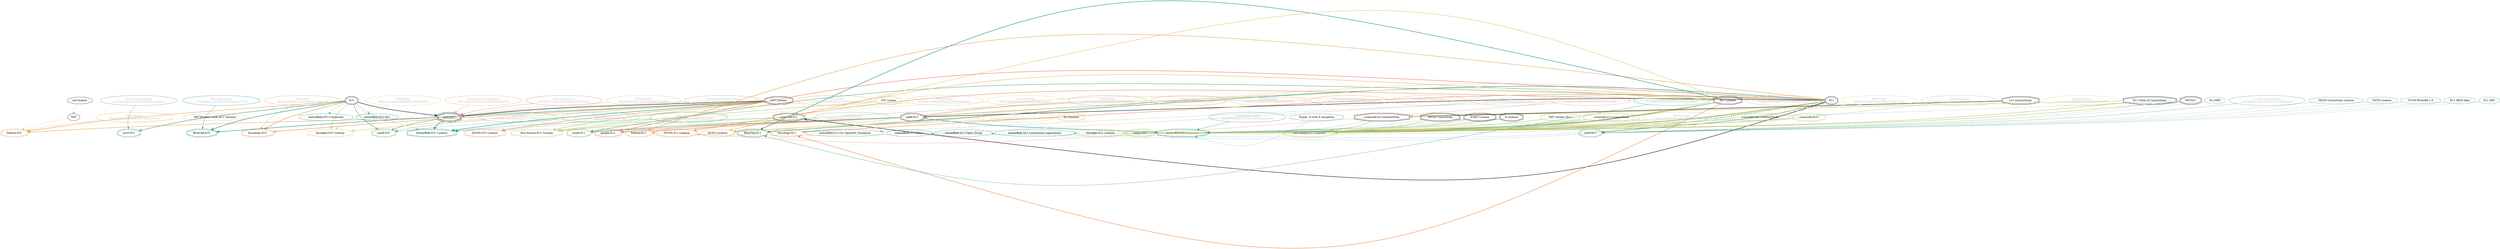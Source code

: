 strict digraph {
    node [shape=box];
    graph [splines=curved];
    2253 [label="SPDXLicense\n8a4d5c952691324f604fa85f5c180fb6"
         ,fontcolor=gray
         ,color="#b8bf62"
         ,fillcolor="beige;1"
         ,shape=ellipse];
    2254 [label="spdx:ICU"
         ,shape=tripleoctagon];
    2255 [label=ICU
         ,shape=doubleoctagon];
    2256 [label="ICU License"
         ,shape=doubleoctagon];
    2816 [label=MIT,shape=octagon];
    4339 [label="SPDXLicense\n7e596ca0c0998f4e3670df2b9ade263b"
         ,fontcolor=gray
         ,color="#b8bf62"
         ,fillcolor="beige;1"
         ,shape=ellipse];
    4340 [label="spdx:X11"
         ,shape=doubleoctagon];
    4341 [label=X11
         ,shape=doubleoctagon];
    4342 [label="X11 License"
         ,shape=doubleoctagon];
    5607 [label="GoogleLicense\n4f826ac6aec1ac70f0d2e6b3d222d91d"
         ,fontcolor=gray
         ,color="#e06f45"
         ,fillcolor="beige;1"
         ,shape=ellipse];
    5608 [label="google:X11"
         ,color="#e06f45"
         ,shape=doubleoctagon];
    6784 [label="FedoraEntry\n36ed6a6ed3700c66e202f78e3617007e"
         ,fontcolor=gray
         ,color="#e09d4b"
         ,fillcolor="beige;1"
         ,shape=ellipse];
    6785 [label="Fedora:ICU"
         ,color="#e09d4b"
         ,shape=doubleoctagon];
    6786 [label="MIT:Modern style (ICU Variant)"
         ,color="#e09d4b"
         ,shape=octagon];
    8497 [label="FedoraEntry\n2dd6d938eaa886cd99f5c816852ebfb0"
         ,fontcolor=gray
         ,color="#e09d4b"
         ,fillcolor="beige;1"
         ,shape=ellipse];
    8498 [label="Fedora:X11"
         ,color="#e09d4b"
         ,shape=doubleoctagon];
    8846 [label="BlueOakCouncil\n17764a94cac1e704f59e2694aa727704"
         ,fontcolor=gray
         ,color="#00876c"
         ,fillcolor="beige;1"
         ,shape=ellipse];
    8847 [label="BlueOak:ICU"
         ,color="#00876c"
         ,shape=doubleoctagon];
    9018 [label="BlueOakCouncil\n421599a1281fd9707b12efd5d4a0ba4f"
         ,fontcolor=gray
         ,color="#00876c"
         ,fillcolor="beige;1"
         ,shape=ellipse];
    9019 [label="BlueOak:X11"
         ,color="#00876c"
         ,shape=doubleoctagon];
    9597 [label="OSADLRule\n1ebe88d700c10edbdc514272db084667"
         ,fontcolor=gray
         ,color="#58a066"
         ,fillcolor="beige;1"
         ,shape=ellipse];
    9598 [label="osadl:ICU"
         ,color="#58a066"
         ,shape=doubleoctagon];
    9748 [label="OSADLRule\n56c9c778b0144378e7c921201bb99091"
         ,fontcolor=gray
         ,color="#58a066"
         ,fillcolor="beige;1"
         ,shape=ellipse];
    9749 [label="osadl:X11"
         ,color="#58a066"
         ,shape=doubleoctagon];
    9884 [label="OSADLMatrix\n82ad8ebda4c7f0d02972683d4c467c48"
         ,fontcolor=gray
         ,color="#58a066"
         ,fillcolor="beige;1"
         ,shape=ellipse];
    9990 [label="OSADLMatrix\n64aa9924fe0f6df39f295965cba55816"
         ,fontcolor=gray
         ,color="#58a066"
         ,fillcolor="beige;1"
         ,shape=ellipse];
    10611 [label="FSF\n7a74d2c134aedb6335c989fd4c0dc155"
          ,fontcolor=gray
          ,color="#deb256"
          ,fillcolor="beige;1"
          ,shape=ellipse];
    10612 [label="fsf:X11License"
          ,color="#deb256"
          ,shape=doubleoctagon];
    10613 [label=X11License
          ,color="#deb256"
          ,shape=doubleoctagon];
    25569 [label="ScancodeData\n1e1e1230738f8f86bd150c8221a7c669"
          ,fontcolor=gray
          ,color="#dac767"
          ,fillcolor="beige;1"
          ,shape=ellipse];
    25570 [label="scancode:x11-xconsortium"
          ,shape=doubleoctagon];
    25571 [label="x11-xconsortium"
          ,shape=doubleoctagon];
    25572 [label="X11-Style (X Consortium)"
          ,shape=doubleoctagon];
    25579 [label="ScancodeData\n999159c448e682e85496ecf4b296c822"
          ,fontcolor=gray
          ,color="#dac767"
          ,fillcolor="beige;1"
          ,shape=ellipse];
    25580 [label="scancode:x11"
          ,shape=doubleoctagon];
    26154 [label="Fossology\n69da0cad59a0f917f3ad1f8998596a34"
          ,fontcolor=gray
          ,color="#e18745"
          ,fillcolor="beige;1"
          ,shape=ellipse];
    26155 [label="fossology:X11"
          ,color="#e18745"
          ,shape=doubleoctagon];
    27445 [label="Fossology\na89426ef686c7ea15a6d88b71faba194"
          ,fontcolor=gray
          ,color="#e18745"
          ,fillcolor="beige;1"
          ,shape=ellipse];
    27446 [label="fossology:ICU"
          ,color="#e18745"
          ,shape=doubleoctagon];
    28327 [label="mit-license"
          ,shape=octagon];
    28757 [label="OrtLicenseCategorization\n623e2f9b099f90e8a18389b518b4f1c3"
          ,fontcolor=gray
          ,color="#e06f45"
          ,fillcolor="beige;1"
          ,shape=ellipse];
    35259 [label="OrtLicenseCategorization\n01c8940eb78b7ce2de0463577ea29a49"
          ,fontcolor=gray
          ,color="#e06f45"
          ,fillcolor="beige;1"
          ,shape=ellipse];
    35518 [label="OrtLicenseCategorization\n592c04d5c419fdc0aa198ebb25049355"
          ,fontcolor=gray
          ,color="#e09d4b"
          ,fillcolor="beige;1"
          ,shape=ellipse];
    36269 [label="OrtLicenseCategorization\n7faf9cb3e56f36caec7d021bab93a867"
          ,fontcolor=gray
          ,color="#e09d4b"
          ,fillcolor="beige;1"
          ,shape=ellipse];
    36978 [label="CavilLicenseChange\n307daac5e091c9d3f41084df84440a3a"
          ,fontcolor=gray
          ,color="#379469"
          ,fillcolor="beige;1"
          ,shape=ellipse];
    36979 [label="cavil:ICU"
          ,color="#379469"
          ,shape=doubleoctagon];
    38128 [label="CavilLicenseChange\n4363afaf6a16b871b5167616ed89ce85"
          ,fontcolor=gray
          ,color="#379469"
          ,fillcolor="beige;1"
          ,shape=ellipse];
    38129 [label="cavil:X11"
          ,color="#379469"
          ,shape=doubleoctagon];
    38130 [label="MIT/X Consortium License"
          ,color="#379469"
          ,shape=octagon];
    38131 [label="MIT/X License"
          ,color="#379469"
          ,shape=octagon];
    38132 [label="MIT/X11"
          ,shape=doubleoctagon];
    38133 [label="SUSE-XFree86-1.0"
          ,color="#379469"
          ,shape=octagon];
    38134 [label="X11 (BSD like)"
          ,color="#379469"
          ,shape=octagon];
    38135 [label="X11 MIT"
          ,color="#379469"
          ,shape=octagon];
    38136 [label="X11/MIT"
          ,color="#379469"
          ,shape=octagon];
    43795 [label="MetaeffektLicense\n982793a5a522922ee65e0b072aafc633"
          ,fontcolor=gray
          ,color="#00876c"
          ,fillcolor="beige;1"
          ,shape=ellipse];
    43796 [label="metaeffekt:ICU License"
          ,color="#00876c"
          ,shape=doubleoctagon];
    43798 [label="metaeffekt:ICU-Composite"
          ,color="#00876c"
          ,shape=octagon];
    43802 [label="metaeffekt:ICU-58+"
          ,color="#00876c"
          ,shape=octagon];
    49709 [label="metaeffekt:x11vnc OpenSSL Exception"
          ,color="#00876c"
          ,shape=octagon];
    49716 [label="metaeffekt:X11-Xilinx"
          ,color="#00876c"
          ,shape=octagon];
    49755 [label="metaeffekt:X11-Open Group"
          ,color="#00876c"
          ,shape=octagon];
    49759 [label="MetaeffektLicense\ne40189096b1c2c79be2b4f854adee693"
          ,fontcolor=gray
          ,color="#00876c"
          ,fillcolor="beige;1"
          ,shape=ellipse];
    49760 [label="metaeffekt:X11 License"
          ,color="#00876c"
          ,shape=doubleoctagon];
    49761 [label="X License"
          ,shape=doubleoctagon];
    49762 [label="MIT/X Consortium"
          ,shape=doubleoctagon];
    49763 [label="X/MIT License"
          ,shape=doubleoctagon];
    49764 [label="Expat~X with X exception"
          ,color="#00876c"
          ,shape=octagon];
    49769 [label="metaeffekt:X11-contributors-agreement"
          ,color="#00876c"
          ,shape=octagon];
    49993 [label="HermineLicense\n5232871cbcf6a333fca8a3e03b525d62"
          ,fontcolor=gray
          ,color="#dc574a"
          ,fillcolor="beige;1"
          ,shape=ellipse];
    50591 [label="FossLicense\n99eb04784863f636e18979f591204582"
          ,fontcolor=gray
          ,color="#b8bf62"
          ,fillcolor="beige;1"
          ,shape=ellipse];
    50592 [label="foss-license:ICU License"
          ,color="#b8bf62"
          ,shape=doubleoctagon];
    50593 [label="ICU Licens"
          ,color="#b8bf62"
          ,shape=doubleoctagon];
    50866 [label="FossLicense\n6ba4ad4382dd7ec57349737197fc4140"
          ,fontcolor=gray
          ,color="#b8bf62"
          ,fillcolor="beige;1"
          ,shape=ellipse];
    50867 [label="foss-license:X11 License"
          ,color="#b8bf62"
          ,shape=doubleoctagon];
    50868 [label="scancode://x11-xconsortium"
          ,color="#b8bf62"
          ,shape=doubleoctagon];
    50869 [label="scancode://x11"
          ,color="#b8bf62"
          ,shape=doubleoctagon];
    50870 [label="MIT variant (X11)"
          ,color="#b8bf62"
          ,shape=doubleoctagon];
    50871 [label="scancode:x11-xconsortium"
          ,color="#b8bf62"
          ,shape=doubleoctagon];
    50986 [label="FOSSLight\n4062ceca108a5abbbfe8c84f54445839"
          ,fontcolor=gray
          ,color="#dac767"
          ,fillcolor="beige;1"
          ,shape=ellipse];
    50987 [label="fosslight:ICU License"
          ,color="#dac767"
          ,shape=doubleoctagon];
    51081 [label="FOSSLight\nedb637e23faf2b0bdfd8a2cb4bb173ec"
          ,fontcolor=gray
          ,color="#dac767"
          ,fillcolor="beige;1"
          ,shape=ellipse];
    51082 [label="fosslight:X11 License"
          ,color="#dac767"
          ,shape=doubleoctagon];
    54336 [label="EclipseLicense\n1c065d418dde7625f851e38de6dd22ac"
          ,fontcolor=gray
          ,color="#98b561"
          ,fillcolor="beige;1"
          ,shape=ellipse];
    54337 [label="eclipse:X11"
          ,color="#98b561"
          ,shape=doubleoctagon];
    54498 [label="ifrOSS License\n22c596aecf48e0ac5bc5578d6ac977f8"
          ,fontcolor=gray
          ,color="#e18745"
          ,fillcolor="beige;1"
          ,shape=ellipse];
    54499 [label="ifrOSS:ICU License"
          ,color="#e18745"
          ,shape=doubleoctagon];
    54723 [label="ifrOSS License\n82319b11deb6864d054c9e250355923e"
          ,fontcolor=gray
          ,color="#e18745"
          ,fillcolor="beige;1"
          ,shape=ellipse];
    54724 [label="ifrOSS:X11 License"
          ,color="#e18745"
          ,shape=doubleoctagon];
    2253 -> 2254 [weight=0.5
                 ,color="#b8bf62"];
    2254 -> 6785 [style=bold
                 ,arrowhead=vee
                 ,weight=0.7
                 ,color="#e09d4b"];
    2254 -> 9598 [style=bold
                 ,arrowhead=vee
                 ,weight=0.7
                 ,color="#58a066"];
    2254 -> 43796 [style=bold
                  ,arrowhead=vee
                  ,weight=0.7
                  ,color="#00876c"];
    2255 -> 2254 [style=bold
                 ,arrowhead=vee
                 ,weight=0.7];
    2255 -> 6785 [style=bold
                 ,arrowhead=vee
                 ,weight=0.7
                 ,color="#e09d4b"];
    2255 -> 8847 [style=bold
                 ,arrowhead=vee
                 ,weight=0.7
                 ,color="#00876c"];
    2255 -> 9598 [style=bold
                 ,arrowhead=vee
                 ,weight=0.7
                 ,color="#58a066"];
    2255 -> 27446 [style=bold
                  ,arrowhead=vee
                  ,weight=0.7
                  ,color="#e18745"];
    2255 -> 36979 [style=bold
                  ,arrowhead=vee
                  ,weight=0.7
                  ,color="#379469"];
    2255 -> 36979 [style=bold
                  ,arrowhead=vee
                  ,weight=0.7
                  ,color="#379469"];
    2255 -> 43796 [style=dashed
                  ,arrowhead=vee
                  ,weight=0.5
                  ,color="#00876c"];
    2255 -> 43798 [style=dashed
                  ,arrowhead=vee
                  ,weight=0.5
                  ,color="#00876c"];
    2255 -> 43802 [style=dashed
                  ,arrowhead=vee
                  ,weight=0.5
                  ,color="#00876c"];
    2255 -> 50987 [style=bold
                  ,arrowhead=vee
                  ,weight=0.7
                  ,color="#dac767"];
    2256 -> 2254 [style=bold
                 ,arrowhead=vee
                 ,weight=0.7];
    2256 -> 8847 [style=bold
                 ,arrowhead=vee
                 ,weight=0.7
                 ,color="#00876c"];
    2256 -> 27446 [style=bold
                  ,arrowhead=vee
                  ,weight=0.7
                  ,color="#e18745"];
    2256 -> 43796 [style=bold
                  ,arrowhead=vee
                  ,weight=0.7
                  ,color="#00876c"];
    2256 -> 43796 [style=bold
                  ,arrowhead=vee
                  ,weight=0.7
                  ,color="#00876c"];
    2256 -> 50592 [style=bold
                  ,arrowhead=vee
                  ,weight=0.7
                  ,color="#b8bf62"];
    2256 -> 50987 [style=bold
                  ,arrowhead=vee
                  ,weight=0.7
                  ,color="#dac767"];
    2256 -> 54499 [style=bold
                  ,arrowhead=vee
                  ,weight=0.7
                  ,color="#e18745"];
    2256 -> 54499 [style=bold
                  ,arrowhead=vee
                  ,weight=0.7
                  ,color="#e18745"];
    2816 -> 6785 [style=dashed
                 ,arrowhead=vee
                 ,weight=0.5
                 ,color="#e09d4b"];
    4339 -> 4340 [weight=0.5
                 ,color="#b8bf62"];
    4340 -> 5608 [style=bold
                 ,arrowhead=vee
                 ,weight=0.7
                 ,color="#e06f45"];
    4340 -> 8498 [style=bold
                 ,arrowhead=vee
                 ,weight=0.7
                 ,color="#e09d4b"];
    4340 -> 9749 [style=bold
                 ,arrowhead=vee
                 ,weight=0.7
                 ,color="#58a066"];
    4340 -> 10612 [style=dashed
                  ,arrowhead=vee
                  ,weight=0.5
                  ,color="#deb256"];
    4340 -> 49760 [style=bold
                  ,arrowhead=vee
                  ,weight=0.7
                  ,color="#00876c"];
    4341 -> 4340 [style=bold
                 ,arrowhead=vee
                 ,weight=0.7];
    4341 -> 5608 [style=bold
                 ,arrowhead=vee
                 ,weight=0.7
                 ,color="#e06f45"];
    4341 -> 8498 [style=bold
                 ,arrowhead=vee
                 ,weight=0.7
                 ,color="#e09d4b"];
    4341 -> 9019 [style=bold
                 ,arrowhead=vee
                 ,weight=0.7
                 ,color="#00876c"];
    4341 -> 9749 [style=bold
                 ,arrowhead=vee
                 ,weight=0.7
                 ,color="#58a066"];
    4341 -> 25580 [style=bold
                  ,arrowhead=vee
                  ,weight=0.7];
    4341 -> 26155 [style=bold
                  ,arrowhead=vee
                  ,weight=0.7
                  ,color="#e18745"];
    4341 -> 38129 [style=bold
                  ,arrowhead=vee
                  ,weight=0.7
                  ,color="#379469"];
    4341 -> 38129 [style=bold
                  ,arrowhead=vee
                  ,weight=0.7
                  ,color="#379469"];
    4341 -> 49709 [style=dashed
                  ,arrowhead=vee
                  ,weight=0.5
                  ,color="#00876c"];
    4341 -> 49716 [style=dashed
                  ,arrowhead=vee
                  ,weight=0.5
                  ,color="#00876c"];
    4341 -> 49755 [style=dashed
                  ,arrowhead=vee
                  ,weight=0.5
                  ,color="#00876c"];
    4341 -> 49760 [style=dashed
                  ,arrowhead=vee
                  ,weight=0.5
                  ,color="#00876c"];
    4341 -> 49769 [style=dashed
                  ,arrowhead=vee
                  ,weight=0.5
                  ,color="#00876c"];
    4341 -> 50867 [style=bold
                  ,arrowhead=vee
                  ,weight=0.7
                  ,color="#b8bf62"];
    4341 -> 51082 [style=bold
                  ,arrowhead=vee
                  ,weight=0.7
                  ,color="#dac767"];
    4341 -> 54337 [style=bold
                  ,arrowhead=vee
                  ,weight=0.7
                  ,color="#98b561"];
    4342 -> 4340 [style=bold
                 ,arrowhead=vee
                 ,weight=0.7
                 ,color="#b8bf62"];
    4342 -> 9019 [style=bold
                 ,arrowhead=vee
                 ,weight=0.7
                 ,color="#00876c"];
    4342 -> 10612 [style=bold
                  ,arrowhead=vee
                  ,weight=0.7
                  ,color="#deb256"];
    4342 -> 25580 [style=bold
                  ,arrowhead=vee
                  ,weight=0.7
                  ,color="#dac767"];
    4342 -> 26155 [style=bold
                  ,arrowhead=vee
                  ,weight=0.7
                  ,color="#e18745"];
    4342 -> 49760 [style=bold
                  ,arrowhead=vee
                  ,weight=0.7
                  ,color="#00876c"];
    4342 -> 49760 [style=bold
                  ,arrowhead=vee
                  ,weight=0.7
                  ,color="#00876c"];
    4342 -> 50867 [style=bold
                  ,arrowhead=vee
                  ,weight=0.7
                  ,color="#b8bf62"];
    4342 -> 51082 [style=bold
                  ,arrowhead=vee
                  ,weight=0.7
                  ,color="#dac767"];
    4342 -> 54337 [style=bold
                  ,arrowhead=vee
                  ,weight=0.7
                  ,color="#98b561"];
    4342 -> 54724 [style=bold
                  ,arrowhead=vee
                  ,weight=0.7
                  ,color="#e18745"];
    4342 -> 54724 [style=bold
                  ,arrowhead=vee
                  ,weight=0.7
                  ,color="#e18745"];
    5607 -> 5608 [weight=0.5
                 ,color="#e06f45"];
    6784 -> 6785 [weight=0.5
                 ,color="#e09d4b"];
    6786 -> 6785 [style=dashed
                 ,arrowhead=vee
                 ,weight=0.5
                 ,color="#e09d4b"];
    8497 -> 8498 [weight=0.5
                 ,color="#e09d4b"];
    8846 -> 8847 [weight=0.5
                 ,color="#00876c"];
    9018 -> 9019 [weight=0.5
                 ,color="#00876c"];
    9597 -> 9598 [weight=0.5
                 ,color="#58a066"];
    9748 -> 9749 [weight=0.5
                 ,color="#58a066"];
    9884 -> 9598 [weight=0.5
                 ,color="#58a066"];
    9990 -> 9749 [weight=0.5
                 ,color="#58a066"];
    10611 -> 10612 [weight=0.5
                   ,color="#deb256"];
    10613 -> 10612 [style=bold
                   ,arrowhead=vee
                   ,weight=0.7
                   ,color="#deb256"];
    25569 -> 25570 [weight=0.5
                   ,color="#dac767"];
    25570 -> 49760 [style=dashed
                   ,arrowhead=vee
                   ,weight=0.5
                   ,color="#00876c"];
    25570 -> 50867 [style=bold
                   ,arrowhead=vee
                   ,weight=0.7
                   ,color="#b8bf62"];
    25571 -> 25570 [style=bold
                   ,arrowhead=vee
                   ,weight=0.7];
    25572 -> 25570 [style=bold
                   ,arrowhead=vee
                   ,weight=0.7
                   ,color="#dac767"];
    25572 -> 50867 [style=bold
                   ,arrowhead=vee
                   ,weight=0.7
                   ,color="#b8bf62"];
    25579 -> 25580 [weight=0.5
                   ,color="#dac767"];
    25580 -> 43796 [style=dashed
                   ,arrowhead=vee
                   ,weight=0.5
                   ,color="#00876c"];
    25580 -> 50592 [style=bold
                   ,arrowhead=vee
                   ,weight=0.7
                   ,color="#b8bf62"];
    26154 -> 26155 [weight=0.5
                   ,color="#e18745"];
    27445 -> 27446 [weight=0.5
                   ,color="#e18745"];
    28327 -> 2816 [style=dashed
                  ,arrowhead=vee
                  ,weight=0.5
                  ,color="#379469"];
    28757 -> 2254 [weight=0.5
                  ,color="#e06f45"];
    35259 -> 4340 [weight=0.5
                  ,color="#e06f45"];
    35518 -> 2254 [weight=0.5
                  ,color="#e09d4b"];
    36269 -> 4340 [weight=0.5
                  ,color="#e09d4b"];
    36978 -> 36979 [weight=0.5
                   ,color="#379469"];
    38128 -> 38129 [weight=0.5
                   ,color="#379469"];
    38130 -> 38129 [style=dashed
                   ,arrowhead=vee
                   ,weight=0.5
                   ,color="#379469"];
    38131 -> 38129 [style=dashed
                   ,arrowhead=vee
                   ,weight=0.5
                   ,color="#379469"];
    38132 -> 38129 [style=dashed
                   ,arrowhead=vee
                   ,weight=0.5
                   ,color="#379469"];
    38132 -> 49760 [style=dashed
                   ,arrowhead=vee
                   ,weight=0.5
                   ,color="#00876c"];
    38132 -> 50867 [style=bold
                   ,arrowhead=vee
                   ,weight=0.7
                   ,color="#b8bf62"];
    38133 -> 38129 [style=dashed
                   ,arrowhead=vee
                   ,weight=0.5
                   ,color="#379469"];
    38134 -> 38129 [style=dashed
                   ,arrowhead=vee
                   ,weight=0.5
                   ,color="#379469"];
    38135 -> 38129 [style=dashed
                   ,arrowhead=vee
                   ,weight=0.5
                   ,color="#379469"];
    38136 -> 38129 [style=dashed
                   ,arrowhead=vee
                   ,weight=0.5
                   ,color="#379469"];
    43795 -> 43796 [weight=0.5
                   ,color="#00876c"];
    49759 -> 49760 [weight=0.5
                   ,color="#00876c"];
    49761 -> 49760 [style=dashed
                   ,arrowhead=vee
                   ,weight=0.5
                   ,color="#00876c"];
    49761 -> 50867 [style=bold
                   ,arrowhead=vee
                   ,weight=0.7
                   ,color="#b8bf62"];
    49762 -> 49760 [style=dashed
                   ,arrowhead=vee
                   ,weight=0.5
                   ,color="#00876c"];
    49762 -> 50867 [style=bold
                   ,arrowhead=vee
                   ,weight=0.7
                   ,color="#b8bf62"];
    49763 -> 49760 [style=dashed
                   ,arrowhead=vee
                   ,weight=0.5
                   ,color="#00876c"];
    49763 -> 50867 [style=bold
                   ,arrowhead=vee
                   ,weight=0.7
                   ,color="#b8bf62"];
    49764 -> 49760 [style=dashed
                   ,arrowhead=vee
                   ,weight=0.5
                   ,color="#00876c"];
    49993 -> 2254 [weight=0.5
                  ,color="#dc574a"];
    50591 -> 50592 [weight=0.5
                   ,color="#b8bf62"];
    50593 -> 50592 [style=bold
                   ,arrowhead=vee
                   ,weight=0.7
                   ,color="#b8bf62"];
    50866 -> 50867 [weight=0.5
                   ,color="#b8bf62"];
    50868 -> 50867 [style=bold
                   ,arrowhead=vee
                   ,weight=0.7
                   ,color="#b8bf62"];
    50869 -> 50867 [style=bold
                   ,arrowhead=vee
                   ,weight=0.7
                   ,color="#b8bf62"];
    50870 -> 50867 [style=bold
                   ,arrowhead=vee
                   ,weight=0.7
                   ,color="#b8bf62"];
    50871 -> 50867 [style=bold
                   ,arrowhead=vee
                   ,weight=0.7
                   ,color="#b8bf62"];
    50986 -> 50987 [weight=0.5
                   ,color="#dac767"];
    51081 -> 51082 [weight=0.5
                   ,color="#dac767"];
    54336 -> 54337 [weight=0.5
                   ,color="#98b561"];
    54498 -> 54499 [weight=0.5
                   ,color="#e18745"];
    54723 -> 54724 [weight=0.5
                   ,color="#e18745"];
}
